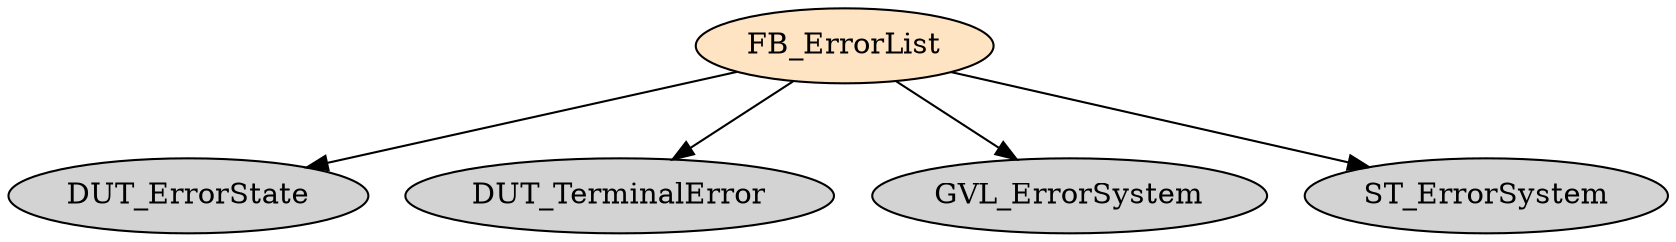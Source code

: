 digraph FB_ErrorList {
     node [style=filled]
    FB_ErrorList [fillcolor = bisque];
    FB_ErrorList -> DUT_ErrorState;
    FB_ErrorList -> DUT_TerminalError;
    FB_ErrorList -> GVL_ErrorSystem;
    FB_ErrorList -> ST_ErrorSystem;
}
